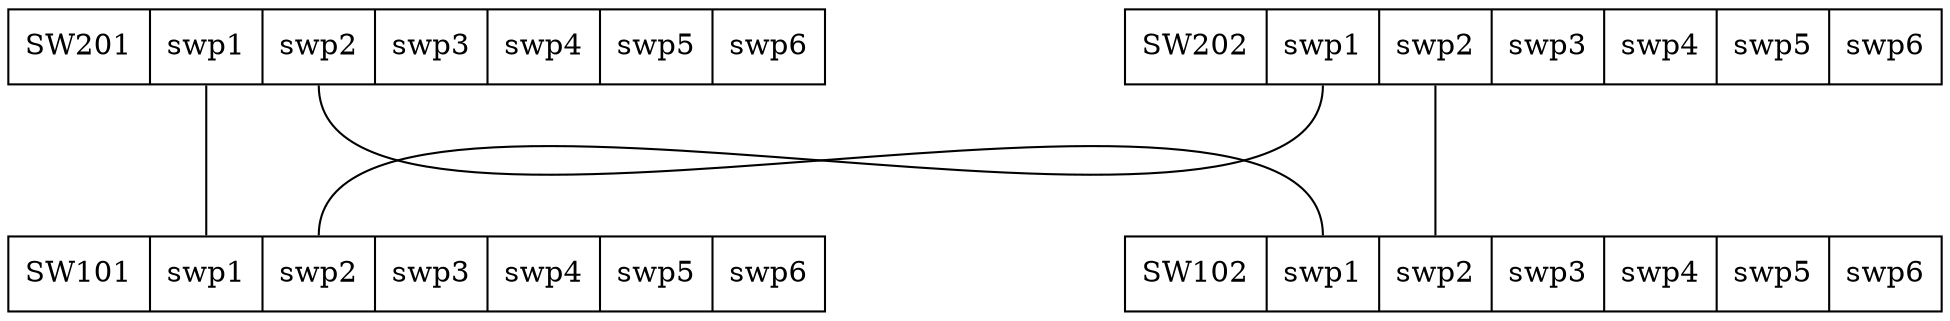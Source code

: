 graph g {
 node [shape=record];
 graph [nodesep="2" ranksep="1"];
 BFD="upMinTx=150,requiredMinRx=250,afi=both" 
 LLDP="" 
SW201:swp1 -- SW101:swp1
SW201:swp2 -- SW102:swp1
SW201 [label=" SW201| <swp1> swp1| <swp2> swp2| <swp3> swp3| <swp4> swp4| <swp5> swp5| <swp6> swp6"];
SW202:swp1 -- SW101:swp2
SW202:swp2 -- SW102:swp2
SW202 [label=" SW202| <swp1> swp1| <swp2> swp2| <swp3> swp3| <swp4> swp4| <swp5> swp5| <swp6> swp6"];
SW101 [label=" SW101| <swp1> swp1| <swp2> swp2| <swp3> swp3| <swp4> swp4| <swp5> swp5| <swp6> swp6"];
SW102 [label=" SW102| <swp1> swp1| <swp2> swp2| <swp3> swp3| <swp4> swp4| <swp5> swp5| <swp6> swp6"];
}
